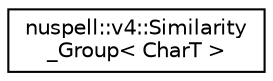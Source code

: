digraph "Graphical Class Hierarchy"
{
 // LATEX_PDF_SIZE
  edge [fontname="Helvetica",fontsize="10",labelfontname="Helvetica",labelfontsize="10"];
  node [fontname="Helvetica",fontsize="10",shape=record];
  rankdir="LR";
  Node0 [label="nuspell::v4::Similarity\l_Group\< CharT \>",height=0.2,width=0.4,color="black", fillcolor="white", style="filled",URL="$structnuspell_1_1v4_1_1_similarity___group.html",tooltip=" "];
}
